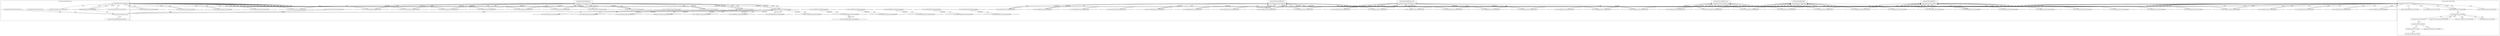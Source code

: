digraph G {
	"10.1.80.1:47375#ServerID_OuterContainerID"->"1_fwatchdog#ServerID_6dcbcc88d5-4vpdn"[ label="GET" ];
	"1_fwatchdog#ServerID_667d78fb58-2fhs5"->"10.1.80.1:36372#ServerID_OuterContainerID"[ label="RESPONSE" ];
	"10.1.80.1:36373#ServerID_OuterContainerID"->"1_fwatchdog#ServerID_667d78fb58-2fhs5"[ label="GET" ];
	"1_fwatchdog#ServerID_667d78fb58-2fhs5"->"10.1.80.1:36373#ServerID_OuterContainerID"[ label="RESPONSE" ];
	"1_fwatchdog#ServerID_6dcbcc88d5-4vpdn"->"10.1.80.1:47374#ServerID_OuterContainerID"[ label="RESPONSE" ];
	"10.1.80.1:46307#ServerID_OuterContainerID"->"1_fwatchdog#ServerID_8665dd9487-x4b6d"[ label="GET" ];
	"1_fwatchdog#ServerID_8665dd9487-x4b6d"->"10.1.80.1:46307#ServerID_OuterContainerID"[ label="RESPONSE" ];
	"10.1.80.1:47374#ServerID_OuterContainerID"->"1_fwatchdog#ServerID_6dcbcc88d5-4vpdn"[ label="GET" ];
	"10.1.80.1:36372#ServerID_OuterContainerID"->"1_fwatchdog#ServerID_667d78fb58-2fhs5"[ label="GET" ];
	"1_fwatchdog#ServerID_6dcbcc88d5-4vpdn"->"10.1.80.1:47375#ServerID_OuterContainerID"[ label="RESPONSE" ];
	"10.1.80.1:46306#ServerID_OuterContainerID"->"1_fwatchdog#ServerID_8665dd9487-x4b6d"[ label="GET" ];
	"1_fwatchdog#ServerID_8665dd9487-x4b6d"->"10.1.80.1:46306#ServerID_OuterContainerID"[ label="RESPONSE" ];
	"10.1.80.1:47867#ServerID_OuterContainerID"->"1_fwatchdog#ServerID_76c96688d7-2rgjp"[ label="GET" ];
	"1_fwatchdog#ServerID_76c96688d7-2rgjp"->"10.1.80.1:47867#ServerID_OuterContainerID"[ label="RESPONSE" ];
	"10.1.80.1:47866#ServerID_OuterContainerID"->"1_fwatchdog#ServerID_76c96688d7-2rgjp"[ label="GET" ];
	"1_fwatchdog#ServerID_76c96688d7-2rgjp"->"10.1.80.1:47866#ServerID_OuterContainerID"[ label="RESPONSE" ];
	"10.1.80.247:53734#ServerID_OuterContainerID"->"1_fwatchdog#ServerID_6dcbcc88d5-4vpdn"[ label="POST" ];
	"1_fwatchdog#ServerID_6dcbcc88d5-4vpdn"->"gateway:8080#ServerID_OuterContainerID"[ label="POST" ];
	"1_fwatchdog#ServerID_6dcbcc88d5-4vpdn"->"10.1.80.247:8080#ServerID_OuterContainerID"[ label="POST" ];
	"10.1.80.247:55308#ServerID_OuterContainerID"->"1_fwatchdog#ServerID_667d78fb58-2fhs5"[ label="POST" ];
	"1_fwatchdog#ServerID_667d78fb58-2fhs5"->"10.1.80.247:55308#ServerID_OuterContainerID"[ label="RESPONSE" ];
	"10.1.80.247:8080#ServerID_OuterContainerID"->"1_fwatchdog#ServerID_6dcbcc88d5-4vpdn"[ label="RESPONSE" ];
	"gateway:8080#ServerID_OuterContainerID"->"1_fwatchdog#ServerID_6dcbcc88d5-4vpdn"[ label="RESPONSE" ];
	"1_fwatchdog#ServerID_6dcbcc88d5-4vpdn"->"10.1.80.247:53734#ServerID_OuterContainerID"[ label="RESPONSE" ];
	"10.1.80.1:36426#ServerID_OuterContainerID"->"1_fwatchdog#ServerID_667d78fb58-2fhs5"[ label="GET" ];
	"10.1.80.1:36424#ServerID_OuterContainerID"->"1_fwatchdog#ServerID_667d78fb58-2fhs5"[ label="GET" ];
	"1_fwatchdog#ServerID_667d78fb58-2fhs5"->"10.1.80.1:36424#ServerID_OuterContainerID"[ label="RESPONSE" ];
	"1_fwatchdog#ServerID_667d78fb58-2fhs5"->"10.1.80.1:36426#ServerID_OuterContainerID"[ label="RESPONSE" ];
	"10.1.80.1:47427#ServerID_OuterContainerID"->"1_fwatchdog#ServerID_6dcbcc88d5-4vpdn"[ label="GET" ];
	"10.1.80.1:47426#ServerID_OuterContainerID"->"1_fwatchdog#ServerID_6dcbcc88d5-4vpdn"[ label="GET" ];
	"1_fwatchdog#ServerID_6dcbcc88d5-4vpdn"->"10.1.80.1:47426#ServerID_OuterContainerID"[ label="RESPONSE" ];
	"1_fwatchdog#ServerID_6dcbcc88d5-4vpdn"->"10.1.80.1:47427#ServerID_OuterContainerID"[ label="RESPONSE" ];
	"10.1.80.1:46358#ServerID_OuterContainerID"->"1_fwatchdog#ServerID_8665dd9487-x4b6d"[ label="GET" ];
	"10.1.80.1:46359#ServerID_OuterContainerID"->"1_fwatchdog#ServerID_8665dd9487-x4b6d"[ label="GET" ];
	"1_fwatchdog#ServerID_8665dd9487-x4b6d"->"10.1.80.1:46358#ServerID_OuterContainerID"[ label="RESPONSE" ];
	"1_fwatchdog#ServerID_8665dd9487-x4b6d"->"10.1.80.1:46359#ServerID_OuterContainerID"[ label="RESPONSE" ];
	"10.1.80.1:47915#ServerID_OuterContainerID"->"1_fwatchdog#ServerID_76c96688d7-2rgjp"[ label="GET" ];
	"1_fwatchdog#ServerID_76c96688d7-2rgjp"->"10.1.80.1:47915#ServerID_OuterContainerID"[ label="RESPONSE" ];
	"10.1.80.1:47914#ServerID_OuterContainerID"->"1_fwatchdog#ServerID_76c96688d7-2rgjp"[ label="GET" ];
	"1_fwatchdog#ServerID_76c96688d7-2rgjp"->"10.1.80.1:47914#ServerID_OuterContainerID"[ label="RESPONSE" ];
	"10.1.80.247:53772#ServerID_OuterContainerID"->"1_fwatchdog#ServerID_6dcbcc88d5-4vpdn"[ label="POST" ];
	"1_fwatchdog#ServerID_6dcbcc88d5-4vpdn"->"gateway:8080#ServerID_OuterContainerID"[ label="POST" ];
	"1_fwatchdog#ServerID_6dcbcc88d5-4vpdn"->"10.1.80.247:8080#ServerID_OuterContainerID"[ label="POST" ];
	"10.1.80.247:55346#ServerID_OuterContainerID"->"1_fwatchdog#ServerID_667d78fb58-2fhs5"[ label="POST" ];
	"1_fwatchdog#ServerID_667d78fb58-2fhs5"->"10.1.80.247:55346#ServerID_OuterContainerID"[ label="RESPONSE" ];
	"10.1.80.247:8080#ServerID_OuterContainerID"->"1_fwatchdog#ServerID_6dcbcc88d5-4vpdn"[ label="RESPONSE" ];
	"1_fwatchdog#ServerID_6dcbcc88d5-4vpdn"->"10.1.80.247:53772#ServerID_OuterContainerID"[ label="RESPONSE" ];
	"gateway:8080#ServerID_OuterContainerID"->"1_fwatchdog#ServerID_6dcbcc88d5-4vpdn"[ label="RESPONSE" ];
	"10.1.80.1:36466#ServerID_OuterContainerID"->"1_fwatchdog#ServerID_667d78fb58-2fhs5"[ label="GET" ];
	"1_fwatchdog#ServerID_667d78fb58-2fhs5"->"10.1.80.1:36466#ServerID_OuterContainerID"[ label="RESPONSE" ];
	"10.1.80.1:36464#ServerID_OuterContainerID"->"1_fwatchdog#ServerID_667d78fb58-2fhs5"[ label="GET" ];
	"10.1.80.1:47466#ServerID_OuterContainerID"->"1_fwatchdog#ServerID_6dcbcc88d5-4vpdn"[ label="GET" ];
	"1_fwatchdog#ServerID_667d78fb58-2fhs5"->"10.1.80.1:36464#ServerID_OuterContainerID"[ label="RESPONSE" ];
	"10.1.80.1:47467#ServerID_OuterContainerID"->"1_fwatchdog#ServerID_6dcbcc88d5-4vpdn"[ label="GET" ];
	"1_fwatchdog#ServerID_6dcbcc88d5-4vpdn"->"10.1.80.1:47466#ServerID_OuterContainerID"[ label="RESPONSE" ];
	"1_fwatchdog#ServerID_6dcbcc88d5-4vpdn"->"10.1.80.1:47467#ServerID_OuterContainerID"[ label="RESPONSE" ];
	"10.1.80.1:46398#ServerID_OuterContainerID"->"1_fwatchdog#ServerID_8665dd9487-x4b6d"[ label="GET" ];
	"10.1.80.1:46399#ServerID_OuterContainerID"->"1_fwatchdog#ServerID_8665dd9487-x4b6d"[ label="GET" ];
	"1_fwatchdog#ServerID_8665dd9487-x4b6d"->"10.1.80.1:46398#ServerID_OuterContainerID"[ label="RESPONSE" ];
	"1_fwatchdog#ServerID_8665dd9487-x4b6d"->"10.1.80.1:46399#ServerID_OuterContainerID"[ label="RESPONSE" ];
	"10.1.80.1:47954#ServerID_OuterContainerID"->"1_fwatchdog#ServerID_76c96688d7-2rgjp"[ label="GET" ];
	"10.1.80.1:47955#ServerID_OuterContainerID"->"1_fwatchdog#ServerID_76c96688d7-2rgjp"[ label="GET" ];
	"1_fwatchdog#ServerID_76c96688d7-2rgjp"->"10.1.80.1:47955#ServerID_OuterContainerID"[ label="RESPONSE" ];
	"1_fwatchdog#ServerID_76c96688d7-2rgjp"->"10.1.80.1:47954#ServerID_OuterContainerID"[ label="RESPONSE" ];
	"10.1.80.1:36492#ServerID_OuterContainerID"->"1_fwatchdog#ServerID_667d78fb58-2fhs5"[ label="GET" ];
	"1_fwatchdog#ServerID_667d78fb58-2fhs5"->"10.1.80.1:36492#ServerID_OuterContainerID"[ label="RESPONSE" ];
	"10.1.80.1:36490#ServerID_OuterContainerID"->"1_fwatchdog#ServerID_667d78fb58-2fhs5"[ label="GET" ];
	"1_fwatchdog#ServerID_667d78fb58-2fhs5"->"10.1.80.1:36490#ServerID_OuterContainerID"[ label="RESPONSE" ];
	"10.1.80.1:47493#ServerID_OuterContainerID"->"1_fwatchdog#ServerID_6dcbcc88d5-4vpdn"[ label="GET" ];
	"1_fwatchdog#ServerID_6dcbcc88d5-4vpdn"->"10.1.80.1:47493#ServerID_OuterContainerID"[ label="RESPONSE" ];
	"10.1.80.1:47492#ServerID_OuterContainerID"->"1_fwatchdog#ServerID_6dcbcc88d5-4vpdn"[ label="GET" ];
	"1_fwatchdog#ServerID_6dcbcc88d5-4vpdn"->"10.1.80.1:47492#ServerID_OuterContainerID"[ label="RESPONSE" ];
	"10.1.80.1:46424#ServerID_OuterContainerID"->"1_fwatchdog#ServerID_8665dd9487-x4b6d"[ label="GET" ];
	"1_fwatchdog#ServerID_8665dd9487-x4b6d"->"10.1.80.1:46424#ServerID_OuterContainerID"[ label="RESPONSE" ];
	"10.1.80.1:46426#ServerID_OuterContainerID"->"1_fwatchdog#ServerID_8665dd9487-x4b6d"[ label="GET" ];
	"1_fwatchdog#ServerID_8665dd9487-x4b6d"->"10.1.80.1:46426#ServerID_OuterContainerID"[ label="RESPONSE" ];
	"10.1.80.1:47980#ServerID_OuterContainerID"->"1_fwatchdog#ServerID_76c96688d7-2rgjp"[ label="GET" ];
	"1_fwatchdog#ServerID_76c96688d7-2rgjp"->"10.1.80.1:47980#ServerID_OuterContainerID"[ label="RESPONSE" ];
	"10.1.80.1:47982#ServerID_OuterContainerID"->"1_fwatchdog#ServerID_76c96688d7-2rgjp"[ label="GET" ];
	"1_fwatchdog#ServerID_76c96688d7-2rgjp"->"10.1.80.1:47982#ServerID_OuterContainerID"[ label="RESPONSE" ];
	"10.1.80.1:36348#ServerID_OuterContainerID"->"1_fwatchdog#ServerID_79226724f3b6"[ label="read" ];
	"10.1.80.1:36350#ServerID_OuterContainerID"->"1_fwatchdog#ServerID_79226724f3b6"[ label="read" ];
	"1_fwatchdog#ServerID_79226724f3b6"->"10.1.80.1:36350#ServerID_OuterContainerID"[ label="write" ];
	"1_fwatchdog#ServerID_79226724f3b6"->"10.1.80.1:36348#ServerID_OuterContainerID"[ label="write" ];
	"10.1.80.1:47350#ServerID_OuterContainerID"->"1_fwatchdog#ServerID_d4de233c55aa"[ label="read" ];
	"10.1.80.1:47352#ServerID_OuterContainerID"->"1_fwatchdog#ServerID_d4de233c55aa"[ label="read" ];
	"1_fwatchdog#ServerID_d4de233c55aa"->"10.1.80.1:47352#ServerID_OuterContainerID"[ label="write" ];
	"1_fwatchdog#ServerID_d4de233c55aa"->"10.1.80.1:47350#ServerID_OuterContainerID"[ label="write" ];
	"10.1.80.1:46284#ServerID_OuterContainerID"->"1_fwatchdog#ServerID_8df4e6f0b536"[ label="read" ];
	"10.1.80.1:46286#ServerID_OuterContainerID"->"1_fwatchdog#ServerID_8df4e6f0b536"[ label="read" ];
	"1_fwatchdog#ServerID_8df4e6f0b536"->"10.1.80.1:46286#ServerID_OuterContainerID"[ label="write" ];
	"10.1.80.1:47840#ServerID_OuterContainerID"->"1_fwatchdog#ServerID_a5edef8e0079"[ label="read" ];
	"1_fwatchdog#ServerID_8df4e6f0b536"->"10.1.80.1:46284#ServerID_OuterContainerID"[ label="write" ];
	"10.1.80.1:47842#ServerID_OuterContainerID"->"1_fwatchdog#ServerID_a5edef8e0079"[ label="read" ];
	"1_fwatchdog#ServerID_a5edef8e0079"->"10.1.80.1:47842#ServerID_OuterContainerID"[ label="write" ];
	"1_fwatchdog#ServerID_a5edef8e0079"->"10.1.80.1:47840#ServerID_OuterContainerID"[ label="write" ];
	"10.1.80.1:36373#ServerID_OuterContainerID"->"1_fwatchdog#ServerID_79226724f3b6"[ label="read" ];
	"10.1.80.1:36372#ServerID_OuterContainerID"->"1_fwatchdog#ServerID_79226724f3b6"[ label="read" ];
	"1_fwatchdog#ServerID_79226724f3b6"->"10.1.80.1:36372#ServerID_OuterContainerID"[ label="write" ];
	"1_fwatchdog#ServerID_79226724f3b6"->"10.1.80.1:36373#ServerID_OuterContainerID"[ label="write" ];
	"10.1.80.1:47375#ServerID_OuterContainerID"->"1_fwatchdog#ServerID_d4de233c55aa"[ label="read" ];
	"10.1.80.1:47374#ServerID_OuterContainerID"->"1_fwatchdog#ServerID_d4de233c55aa"[ label="read" ];
	"1_fwatchdog#ServerID_d4de233c55aa"->"10.1.80.1:47374#ServerID_OuterContainerID"[ label="write" ];
	"1_fwatchdog#ServerID_d4de233c55aa"->"10.1.80.1:47375#ServerID_OuterContainerID"[ label="write" ];
	"10.1.80.1:46306#ServerID_OuterContainerID"->"1_fwatchdog#ServerID_8df4e6f0b536"[ label="read" ];
	"10.1.80.1:46307#ServerID_OuterContainerID"->"1_fwatchdog#ServerID_8df4e6f0b536"[ label="read" ];
	"1_fwatchdog#ServerID_8df4e6f0b536"->"10.1.80.1:46307#ServerID_OuterContainerID"[ label="write" ];
	"1_fwatchdog#ServerID_8df4e6f0b536"->"10.1.80.1:46306#ServerID_OuterContainerID"[ label="write" ];
	"10.1.80.1:47867#ServerID_OuterContainerID"->"1_fwatchdog#ServerID_a5edef8e0079"[ label="read" ];
	"10.1.80.1:47866#ServerID_OuterContainerID"->"1_fwatchdog#ServerID_a5edef8e0079"[ label="read" ];
	"1_fwatchdog#ServerID_a5edef8e0079"->"10.1.80.1:47867#ServerID_OuterContainerID"[ label="write" ];
	"1_fwatchdog#ServerID_a5edef8e0079"->"10.1.80.1:47866#ServerID_OuterContainerID"[ label="write" ];
	"10.1.80.247:53734#ServerID_OuterContainerID"->"1_fwatchdog#ServerID_d4de233c55aa"[ label="read" ];
	"1_fwatchdog#ServerID_d4de233c55aa"->"pipe:[273416759]#ServerID_d4de233c55aa"[ label="write" ];
	"localhost:3000#ServerID_d4de233c55aa"->"1_fwatchdog#ServerID_d4de233c55aa"[ label="read" ];
	"1_fwatchdog#ServerID_d4de233c55aa"->"localhost:3000#ServerID_d4de233c55aa"[ label="connect" ];
	"1_fwatchdog#ServerID_d4de233c55aa"->"localhost:3000#ServerID_d4de233c55aa"[ label="write" ];
	"localhost:3000#ServerID_d4de233c55aa"->"10_node#ServerID_d4de233c55aa"[ label="read" ];
	"10_node#ServerID_d4de233c55aa"->"pipe:[273418164]#ServerID_d4de233c55aa"[ label="write" ];
	"/etc/hosts#ServerID_d4de233c55aa"->"10_node#ServerID_d4de233c55aa"[ label="read" ];
	"10.152.183.10:53#ServerID_OuterContainerID"->"10_node#ServerID_d4de233c55aa"[ label="recvfrom" ];
	"10_node#ServerID_d4de233c55aa"->"10.152.183.10:53#ServerID_OuterContainerID"[ label="sendto" ];
	"/etc/resolv.conf#ServerID_d4de233c55aa"->"10_node#ServerID_d4de233c55aa"[ label="read" ];
	"10_node#ServerID_d4de233c55aa"->"gateway:8080#ServerID_OuterContainerID"[ label="connect" ];
	"1_fwatchdog#ServerID_79226724f3b6"->"pipe:[273416607]#ServerID_79226724f3b6"[ label="write" ];
	"10.1.80.247:55308#ServerID_OuterContainerID"->"1_fwatchdog#ServerID_79226724f3b6"[ label="read" ];
	"1_fwatchdog#ServerID_79226724f3b6"->"localhost:3000#ServerID_79226724f3b6"[ label="connect" ];
	"1_fwatchdog#ServerID_79226724f3b6"->"24_fwatchdog#ServerID_79226724f3b6"[ label="clone" ];
	"localhost:3000#ServerID_79226724f3b6"->"1_fwatchdog#ServerID_79226724f3b6"[ label="read" ];
	"1_fwatchdog#ServerID_79226724f3b6"->"localhost:3000#ServerID_79226724f3b6"[ label="write" ];
	"localhost:3000#ServerID_79226724f3b6"->"10_node#ServerID_79226724f3b6"[ label="read" ];
	"10_node#ServerID_79226724f3b6"->"pipe:[273417785]#ServerID_79226724f3b6"[ label="write" ];
	"1_fwatchdog#ServerID_79226724f3b6"->"pipe:[273416608]#ServerID_79226724f3b6"[ label="write" ];
	"gateway:8080#ServerID_OuterContainerID"->"10_node#ServerID_d4de233c55aa"[ label="read" ];
	"1_fwatchdog#ServerID_79226724f3b6"->"10.1.80.247:55308#ServerID_OuterContainerID"[ label="write" ];
	"1_fwatchdog#ServerID_d4de233c55aa"->"pipe:[273416760]#ServerID_d4de233c55aa"[ label="write" ];
	"1_fwatchdog#ServerID_d4de233c55aa"->"10.1.80.247:53734#ServerID_OuterContainerID"[ label="write" ];
	"10.1.80.1:36424#ServerID_OuterContainerID"->"1_fwatchdog#ServerID_79226724f3b6"[ label="read" ];
	"1_fwatchdog#ServerID_79226724f3b6"->"10.1.80.1:36424#ServerID_OuterContainerID"[ label="write" ];
	"1_fwatchdog#ServerID_79226724f3b6"->"10.1.80.1:36426#ServerID_OuterContainerID"[ label="write" ];
	"10.1.80.1:36426#ServerID_OuterContainerID"->"1_fwatchdog#ServerID_79226724f3b6"[ label="read" ];
	"10.1.80.1:47426#ServerID_OuterContainerID"->"1_fwatchdog#ServerID_d4de233c55aa"[ label="read" ];
	"1_fwatchdog#ServerID_d4de233c55aa"->"10.1.80.1:47426#ServerID_OuterContainerID"[ label="write" ];
	"1_fwatchdog#ServerID_d4de233c55aa"->"10.1.80.1:47427#ServerID_OuterContainerID"[ label="write" ];
	"10.1.80.1:47427#ServerID_OuterContainerID"->"1_fwatchdog#ServerID_d4de233c55aa"[ label="read" ];
	"10.1.80.1:46358#ServerID_OuterContainerID"->"1_fwatchdog#ServerID_8df4e6f0b536"[ label="read" ];
	"10.1.80.1:46359#ServerID_OuterContainerID"->"1_fwatchdog#ServerID_8df4e6f0b536"[ label="read" ];
	"1_fwatchdog#ServerID_8df4e6f0b536"->"10.1.80.1:46358#ServerID_OuterContainerID"[ label="write" ];
	"1_fwatchdog#ServerID_8df4e6f0b536"->"10.1.80.1:46359#ServerID_OuterContainerID"[ label="write" ];
	"10.1.80.1:47915#ServerID_OuterContainerID"->"1_fwatchdog#ServerID_a5edef8e0079"[ label="read" ];
	"1_fwatchdog#ServerID_a5edef8e0079"->"10.1.80.1:47915#ServerID_OuterContainerID"[ label="write" ];
	"10.1.80.1:47914#ServerID_OuterContainerID"->"1_fwatchdog#ServerID_a5edef8e0079"[ label="read" ];
	"1_fwatchdog#ServerID_a5edef8e0079"->"10.1.80.1:47914#ServerID_OuterContainerID"[ label="write" ];
	"10.1.80.247:53772#ServerID_OuterContainerID"->"1_fwatchdog#ServerID_d4de233c55aa"[ label="read" ];
	"10.1.80.247:55346#ServerID_OuterContainerID"->"1_fwatchdog#ServerID_79226724f3b6"[ label="read" ];
	"/dev/null#ServerID_79226724f3b6"->"10_node#ServerID_79226724f3b6"[ label="read" ];
	"10_node#ServerID_79226724f3b6"->"pipe:[273416745]#ServerID_79226724f3b6"[ label="write" ];
	"pipe:[273416745]#ServerID_79226724f3b6"->"10_node#ServerID_79226724f3b6"[ label="read" ];
	"26_sh#ServerID_79226724f3b6"->"26_touch#ServerID_79226724f3b6"[ label="execve" ];
	"25_node#ServerID_79226724f3b6"->"25_sh#ServerID_79226724f3b6"[ label="execve" ];
	"25_sh#ServerID_79226724f3b6"->"26_sh#ServerID_79226724f3b6"[ label="fork" ];
	"10_node#ServerID_79226724f3b6"->"25_node#ServerID_79226724f3b6"[ label="fork" ];
	"25_sh#ServerID_79226724f3b6"->"/home/app/3.txt#ServerID_79226724f3b6"[ label="write" ];
	"10_node#ServerID_79226724f3b6"->"/dev/null#ServerID_79226724f3b6"[ label="write" ];
	"1_fwatchdog#ServerID_79226724f3b6"->"10.1.80.247:55346#ServerID_OuterContainerID"[ label="write" ];
	"1_fwatchdog#ServerID_d4de233c55aa"->"10.1.80.247:53772#ServerID_OuterContainerID"[ label="write" ];
	"1_fwatchdog#ServerID_79226724f3b6"->"10.1.80.1:36466#ServerID_OuterContainerID"[ label="write" ];
	"10.1.80.1:36466#ServerID_OuterContainerID"->"1_fwatchdog#ServerID_79226724f3b6"[ label="read" ];
	"10.1.80.1:36464#ServerID_OuterContainerID"->"1_fwatchdog#ServerID_79226724f3b6"[ label="read" ];
	"10.1.80.1:47466#ServerID_OuterContainerID"->"1_fwatchdog#ServerID_d4de233c55aa"[ label="read" ];
	"1_fwatchdog#ServerID_79226724f3b6"->"10.1.80.1:36464#ServerID_OuterContainerID"[ label="write" ];
	"1_fwatchdog#ServerID_d4de233c55aa"->"10.1.80.1:47466#ServerID_OuterContainerID"[ label="write" ];
	"10.1.80.1:46398#ServerID_OuterContainerID"->"1_fwatchdog#ServerID_8df4e6f0b536"[ label="read" ];
	"1_fwatchdog#ServerID_d4de233c55aa"->"10.1.80.1:47467#ServerID_OuterContainerID"[ label="write" ];
	"1_fwatchdog#ServerID_8df4e6f0b536"->"10.1.80.1:46398#ServerID_OuterContainerID"[ label="write" ];
	"10.1.80.1:47467#ServerID_OuterContainerID"->"1_fwatchdog#ServerID_d4de233c55aa"[ label="read" ];
	"10.1.80.1:46399#ServerID_OuterContainerID"->"1_fwatchdog#ServerID_8df4e6f0b536"[ label="read" ];
	"1_fwatchdog#ServerID_8df4e6f0b536"->"10.1.80.1:46399#ServerID_OuterContainerID"[ label="write" ];
	"10.1.80.1:47955#ServerID_OuterContainerID"->"1_fwatchdog#ServerID_a5edef8e0079"[ label="read" ];
	"10.1.80.1:47954#ServerID_OuterContainerID"->"1_fwatchdog#ServerID_a5edef8e0079"[ label="read" ];
	"1_fwatchdog#ServerID_a5edef8e0079"->"10.1.80.1:47955#ServerID_OuterContainerID"[ label="write" ];
	"1_fwatchdog#ServerID_a5edef8e0079"->"10.1.80.1:47954#ServerID_OuterContainerID"[ label="write" ];
	"10.1.80.1:36492#ServerID_OuterContainerID"->"1_fwatchdog#ServerID_79226724f3b6"[ label="read" ];
	"1_fwatchdog#ServerID_79226724f3b6"->"10.1.80.1:36492#ServerID_OuterContainerID"[ label="write" ];
	"10.1.80.1:36490#ServerID_OuterContainerID"->"1_fwatchdog#ServerID_79226724f3b6"[ label="read" ];
	"1_fwatchdog#ServerID_79226724f3b6"->"10.1.80.1:36490#ServerID_OuterContainerID"[ label="write" ];
	"10.1.80.1:47493#ServerID_OuterContainerID"->"1_fwatchdog#ServerID_d4de233c55aa"[ label="read" ];
	"10.1.80.1:47492#ServerID_OuterContainerID"->"1_fwatchdog#ServerID_d4de233c55aa"[ label="read" ];
	"1_fwatchdog#ServerID_d4de233c55aa"->"10.1.80.1:47493#ServerID_OuterContainerID"[ label="write" ];
	"1_fwatchdog#ServerID_d4de233c55aa"->"10.1.80.1:47492#ServerID_OuterContainerID"[ label="write" ];
	"10.1.80.1:46426#ServerID_OuterContainerID"->"1_fwatchdog#ServerID_8df4e6f0b536"[ label="read" ];
	"10.1.80.1:46424#ServerID_OuterContainerID"->"1_fwatchdog#ServerID_8df4e6f0b536"[ label="read" ];
	"1_fwatchdog#ServerID_8df4e6f0b536"->"10.1.80.1:46424#ServerID_OuterContainerID"[ label="write" ];
	"1_fwatchdog#ServerID_8df4e6f0b536"->"10.1.80.1:46426#ServerID_OuterContainerID"[ label="write" ];
	"10.1.80.1:47982#ServerID_OuterContainerID"->"1_fwatchdog#ServerID_a5edef8e0079"[ label="read" ];
	"10.1.80.1:47980#ServerID_OuterContainerID"->"1_fwatchdog#ServerID_a5edef8e0079"[ label="read" ];
	"1_fwatchdog#ServerID_a5edef8e0079"->"10.1.80.1:47980#ServerID_OuterContainerID"[ label="write" ];
	"1_fwatchdog#ServerID_a5edef8e0079"->"10.1.80.1:47982#ServerID_OuterContainerID"[ label="write" ];
	"10.1.80.1:36522#ServerID_OuterContainerID"->"1_fwatchdog#ServerID_79226724f3b6"[ label="read" ];
	"10.1.80.1:36524#ServerID_OuterContainerID"->"1_fwatchdog#ServerID_79226724f3b6"[ label="read" ];
	"1_fwatchdog#ServerID_79226724f3b6"->"10.1.80.1:36524#ServerID_OuterContainerID"[ label="write" ];
	"10.1.80.1:47524#ServerID_OuterContainerID"->"1_fwatchdog#ServerID_d4de233c55aa"[ label="read" ];
	"1_fwatchdog#ServerID_79226724f3b6"->"10.1.80.1:36522#ServerID_OuterContainerID"[ label="write" ];
	"10.1.80.1:47525#ServerID_OuterContainerID"->"1_fwatchdog#ServerID_d4de233c55aa"[ label="read" ];
	"1_fwatchdog#ServerID_d4de233c55aa"->"10.1.80.1:47524#ServerID_OuterContainerID"[ label="write" ];
	"1_fwatchdog#ServerID_d4de233c55aa"->"10.1.80.1:47525#ServerID_OuterContainerID"[ label="write" ];
	"10.1.80.1:46458#ServerID_OuterContainerID"->"1_fwatchdog#ServerID_8df4e6f0b536"[ label="read" ];
	"10.1.80.1:46459#ServerID_OuterContainerID"->"1_fwatchdog#ServerID_8df4e6f0b536"[ label="read" ];
	"1_fwatchdog#ServerID_8df4e6f0b536"->"10.1.80.1:46459#ServerID_OuterContainerID"[ label="write" ];
	"1_fwatchdog#ServerID_8df4e6f0b536"->"10.1.80.1:46458#ServerID_OuterContainerID"[ label="write" ];
	"10.1.80.1:48015#ServerID_OuterContainerID"->"1_fwatchdog#ServerID_a5edef8e0079"[ label="read" ];
	"10.1.80.1:48014#ServerID_OuterContainerID"->"1_fwatchdog#ServerID_a5edef8e0079"[ label="read" ];
	"1_fwatchdog#ServerID_a5edef8e0079"->"10.1.80.1:48015#ServerID_OuterContainerID"[ label="write" ];
	"1_fwatchdog#ServerID_a5edef8e0079"->"10.1.80.1:48014#ServerID_OuterContainerID"[ label="write" ];
	"10.1.80.1:33242#ServerID_OuterContainerID"->"10.1.80.235:8080#ServerID_OuterContainerID"[ label="GET" ];
	"10.1.80.235:8080#ServerID_OuterContainerID"->"10.1.80.1:33242#ServerID_OuterContainerID"[ label="RESPONSE" ];
	"10.1.80.1:39558#ServerID_OuterContainerID"->"10.1.80.243:9090#ServerID_OuterContainerID"[ label="GET" ];
	"10.1.80.243:9090#ServerID_OuterContainerID"->"10.1.80.1:39558#ServerID_OuterContainerID"[ label="RESPONSE" ];
	"10.1.80.1:19192#ServerID_OuterContainerID"->"10.1.80.247:8080#ServerID_OuterContainerID"[ label="POST" ];
	"10.1.80.247:8080#ServerID_OuterContainerID"->"10.0.88.125:31112#ServerID_OuterContainerID"[ label="RESPONSE" ];
	"10.1.80.247:8080#ServerID_OuterContainerID"->"10.1.80.1:19192#ServerID_OuterContainerID"[ label="RESPONSE" ];
	"10.1.80.243:49946#ServerID_OuterContainerID"->"10.1.80.247:8082#ServerID_OuterContainerID"[ label="GET" ];
	"10.1.80.247:8082#ServerID_OuterContainerID"->"10.1.80.243:49946#ServerID_OuterContainerID"[ label="RESPONSE" ];
	"10.1.80.1:52890#ServerID_OuterContainerID"->"10.1.80.247:8080#ServerID_OuterContainerID"[ label="GET" ];
	"10.1.80.247:8080#ServerID_OuterContainerID"->"10.1.80.1:52890#ServerID_OuterContainerID"[ label="RESPONSE" ];
	"10.1.80.1:52888#ServerID_OuterContainerID"->"10.1.80.247:8080#ServerID_OuterContainerID"[ label="GET" ];
	"10.1.80.247:8080#ServerID_OuterContainerID"->"10.1.80.1:52888#ServerID_OuterContainerID"[ label="RESPONSE" ];
	"10.1.80.1:63922#ServerID_OuterContainerID"->"10.1.80.247:8080#ServerID_OuterContainerID"[ label="POST" ];
	"10.1.80.247:8080#ServerID_OuterContainerID"->"10.1.80.1:63922#ServerID_OuterContainerID"[ label="RESPONSE" ];
	"10.1.80.247:8080#ServerID_OuterContainerID"->"10.0.88.125:31112#ServerID_OuterContainerID"[ label="RESPONSE" ];
	"10.1.80.1:37056#ServerID_OuterContainerID"->"10.1.80.245:9093#ServerID_OuterContainerID"[ label="GET" ];
	"10.1.80.245:9093#ServerID_OuterContainerID"->"10.1.80.1:37056#ServerID_OuterContainerID"[ label="RESPONSE" ];
	"10.1.80.1:52834#ServerID_OuterContainerID"->"10.1.80.233:8000#ServerID_OuterContainerID"[ label="GET" ];
	"10.1.80.233:8000#ServerID_OuterContainerID"->"10.1.80.1:52834#ServerID_OuterContainerID"[ label="RESPONSE" ];
	"10.1.80.1:36952#ServerID_OuterContainerID"->"10.1.80.233:8000#ServerID_OuterContainerID"[ label="GET" ];
	"10.1.80.233:8000#ServerID_OuterContainerID"->"10.1.80.1:36952#ServerID_OuterContainerID"[ label="RESPONSE" ];
	"10.1.80.1:52979#ServerID_OuterContainerID"->"10.1.80.247:8080#ServerID_OuterContainerID"[ label="GET" ];
	"10.1.80.1:52978#ServerID_OuterContainerID"->"10.1.80.247:8080#ServerID_OuterContainerID"[ label="GET" ];
	"10.1.80.247:8080#ServerID_OuterContainerID"->"10.1.80.1:52979#ServerID_OuterContainerID"[ label="RESPONSE" ];
	"10.1.80.247:8080#ServerID_OuterContainerID"->"10.1.80.1:52978#ServerID_OuterContainerID"[ label="RESPONSE" ];
	"10.1.80.1:57090#ServerID_OuterContainerID"->"10.1.80.235:8181#ServerID_OuterContainerID"[ label="GET" ];
	subgraph "clusterServerID_667d78fb58-2fhs5" {
	label="clusterServerID_667d78fb58-2fhs5";
	"1_fwatchdog#ServerID_667d78fb58-2fhs5" [ shape=box ];

}
;
	subgraph "clusterServerID_6dcbcc88d5-4vpdn" {
	label="clusterServerID_6dcbcc88d5-4vpdn";
	"1_fwatchdog#ServerID_6dcbcc88d5-4vpdn" [ shape=box ];

}
;
	subgraph "clusterServerID_76c96688d7-2rgjp" {
	label="clusterServerID_76c96688d7-2rgjp";
	"1_fwatchdog#ServerID_76c96688d7-2rgjp" [ shape=box ];

}
;
	subgraph "clusterServerID_79226724f3b6" {
	label="clusterServerID_79226724f3b6";
	"/dev/null#ServerID_79226724f3b6" [ shape=ellipse ];
	"/home/app/3.txt#ServerID_79226724f3b6" [ shape=ellipse ];
	"10_node#ServerID_79226724f3b6" [ shape=box ];
	"1_fwatchdog#ServerID_79226724f3b6" [ shape=box ];
	"24_fwatchdog#ServerID_79226724f3b6" [ shape=box ];
	"25_node#ServerID_79226724f3b6" [ shape=box ];
	"25_sh#ServerID_79226724f3b6" [ shape=box ];
	"26_sh#ServerID_79226724f3b6" [ shape=box ];
	"26_touch#ServerID_79226724f3b6" [ shape=box ];
	"localhost:3000#ServerID_79226724f3b6" [ shape=diamond ];
	"pipe:[273416607]#ServerID_79226724f3b6" [ shape=ellipse ];
	"pipe:[273416608]#ServerID_79226724f3b6" [ shape=ellipse ];
	"pipe:[273416745]#ServerID_79226724f3b6" [ shape=ellipse ];
	"pipe:[273417785]#ServerID_79226724f3b6" [ shape=ellipse ];

}
;
	subgraph "clusterServerID_8665dd9487-x4b6d" {
	label="clusterServerID_8665dd9487-x4b6d";
	"1_fwatchdog#ServerID_8665dd9487-x4b6d" [ shape=box ];

}
;
	subgraph "clusterServerID_8df4e6f0b536" {
	label="clusterServerID_8df4e6f0b536";
	"1_fwatchdog#ServerID_8df4e6f0b536" [ shape=box ];

}
;
	subgraph "clusterServerID_OuterContainerID" {
	label="clusterServerID_OuterContainerID";
	"10.0.88.125:31112#ServerID_OuterContainerID" [ shape=diamond ];
	"10.1.80.1:19192#ServerID_OuterContainerID" [ shape=diamond ];
	"10.1.80.1:33242#ServerID_OuterContainerID" [ shape=diamond ];
	"10.1.80.1:36348#ServerID_OuterContainerID" [ shape=diamond ];
	"10.1.80.1:36350#ServerID_OuterContainerID" [ shape=diamond ];
	"10.1.80.1:36372#ServerID_OuterContainerID" [ shape=diamond ];
	"10.1.80.1:36373#ServerID_OuterContainerID" [ shape=diamond ];
	"10.1.80.1:36424#ServerID_OuterContainerID" [ shape=diamond ];
	"10.1.80.1:36426#ServerID_OuterContainerID" [ shape=diamond ];
	"10.1.80.1:36464#ServerID_OuterContainerID" [ shape=diamond ];
	"10.1.80.1:36466#ServerID_OuterContainerID" [ shape=diamond ];
	"10.1.80.1:36490#ServerID_OuterContainerID" [ shape=diamond ];
	"10.1.80.1:36492#ServerID_OuterContainerID" [ shape=diamond ];
	"10.1.80.1:36522#ServerID_OuterContainerID" [ shape=diamond ];
	"10.1.80.1:36524#ServerID_OuterContainerID" [ shape=diamond ];
	"10.1.80.1:36952#ServerID_OuterContainerID" [ shape=diamond ];
	"10.1.80.1:37056#ServerID_OuterContainerID" [ shape=diamond ];
	"10.1.80.1:39558#ServerID_OuterContainerID" [ shape=diamond ];
	"10.1.80.1:46284#ServerID_OuterContainerID" [ shape=diamond ];
	"10.1.80.1:46286#ServerID_OuterContainerID" [ shape=diamond ];
	"10.1.80.1:46306#ServerID_OuterContainerID" [ shape=diamond ];
	"10.1.80.1:46307#ServerID_OuterContainerID" [ shape=diamond ];
	"10.1.80.1:46358#ServerID_OuterContainerID" [ shape=diamond ];
	"10.1.80.1:46359#ServerID_OuterContainerID" [ shape=diamond ];
	"10.1.80.1:46398#ServerID_OuterContainerID" [ shape=diamond ];
	"10.1.80.1:46399#ServerID_OuterContainerID" [ shape=diamond ];
	"10.1.80.1:46424#ServerID_OuterContainerID" [ shape=diamond ];
	"10.1.80.1:46426#ServerID_OuterContainerID" [ shape=diamond ];
	"10.1.80.1:46458#ServerID_OuterContainerID" [ shape=diamond ];
	"10.1.80.1:46459#ServerID_OuterContainerID" [ shape=diamond ];
	"10.1.80.1:47350#ServerID_OuterContainerID" [ shape=diamond ];
	"10.1.80.1:47352#ServerID_OuterContainerID" [ shape=diamond ];
	"10.1.80.1:47374#ServerID_OuterContainerID" [ shape=diamond ];
	"10.1.80.1:47375#ServerID_OuterContainerID" [ shape=diamond ];
	"10.1.80.1:47426#ServerID_OuterContainerID" [ shape=diamond ];
	"10.1.80.1:47427#ServerID_OuterContainerID" [ shape=diamond ];
	"10.1.80.1:47466#ServerID_OuterContainerID" [ shape=diamond ];
	"10.1.80.1:47467#ServerID_OuterContainerID" [ shape=diamond ];
	"10.1.80.1:47492#ServerID_OuterContainerID" [ shape=diamond ];
	"10.1.80.1:47493#ServerID_OuterContainerID" [ shape=diamond ];
	"10.1.80.1:47524#ServerID_OuterContainerID" [ shape=diamond ];
	"10.1.80.1:47525#ServerID_OuterContainerID" [ shape=diamond ];
	"10.1.80.1:47840#ServerID_OuterContainerID" [ shape=diamond ];
	"10.1.80.1:47842#ServerID_OuterContainerID" [ shape=diamond ];
	"10.1.80.1:47866#ServerID_OuterContainerID" [ shape=diamond ];
	"10.1.80.1:47867#ServerID_OuterContainerID" [ shape=diamond ];
	"10.1.80.1:47914#ServerID_OuterContainerID" [ shape=diamond ];
	"10.1.80.1:47915#ServerID_OuterContainerID" [ shape=diamond ];
	"10.1.80.1:47954#ServerID_OuterContainerID" [ shape=diamond ];
	"10.1.80.1:47955#ServerID_OuterContainerID" [ shape=diamond ];
	"10.1.80.1:47980#ServerID_OuterContainerID" [ shape=diamond ];
	"10.1.80.1:47982#ServerID_OuterContainerID" [ shape=diamond ];
	"10.1.80.1:48014#ServerID_OuterContainerID" [ shape=diamond ];
	"10.1.80.1:48015#ServerID_OuterContainerID" [ shape=diamond ];
	"10.1.80.1:52834#ServerID_OuterContainerID" [ shape=diamond ];
	"10.1.80.1:52888#ServerID_OuterContainerID" [ shape=diamond ];
	"10.1.80.1:52890#ServerID_OuterContainerID" [ shape=diamond ];
	"10.1.80.1:52978#ServerID_OuterContainerID" [ shape=diamond ];
	"10.1.80.1:52979#ServerID_OuterContainerID" [ shape=diamond ];
	"10.1.80.1:57090#ServerID_OuterContainerID" [ shape=diamond ];
	"10.1.80.1:63922#ServerID_OuterContainerID" [ shape=diamond ];
	"10.1.80.233:8000#ServerID_OuterContainerID" [ shape=diamond ];
	"10.1.80.235:8080#ServerID_OuterContainerID" [ shape=diamond ];
	"10.1.80.235:8181#ServerID_OuterContainerID" [ shape=diamond ];
	"10.1.80.243:49946#ServerID_OuterContainerID" [ shape=diamond ];
	"10.1.80.243:9090#ServerID_OuterContainerID" [ shape=diamond ];
	"10.1.80.245:9093#ServerID_OuterContainerID" [ shape=diamond ];
	"10.1.80.247:53734#ServerID_OuterContainerID" [ shape=diamond ];
	"10.1.80.247:53772#ServerID_OuterContainerID" [ shape=diamond ];
	"10.1.80.247:55308#ServerID_OuterContainerID" [ shape=diamond ];
	"10.1.80.247:55346#ServerID_OuterContainerID" [ shape=diamond ];
	"10.1.80.247:8080#ServerID_OuterContainerID" [ shape=diamond ];
	"10.1.80.247:8082#ServerID_OuterContainerID" [ shape=diamond ];
	"10.152.183.10:53#ServerID_OuterContainerID" [ shape=diamond ];
	"gateway:8080#ServerID_OuterContainerID" [ shape=diamond ];

}
;
	subgraph "clusterServerID_a5edef8e0079" {
	label="clusterServerID_a5edef8e0079";
	"1_fwatchdog#ServerID_a5edef8e0079" [ shape=box ];

}
;
	subgraph "clusterServerID_d4de233c55aa" {
	label="clusterServerID_d4de233c55aa";
	"/etc/hosts#ServerID_d4de233c55aa" [ shape=ellipse ];
	"/etc/resolv.conf#ServerID_d4de233c55aa" [ shape=ellipse ];
	"10_node#ServerID_d4de233c55aa" [ shape=box ];
	"1_fwatchdog#ServerID_d4de233c55aa" [ shape=box ];
	"localhost:3000#ServerID_d4de233c55aa" [ shape=diamond ];
	"pipe:[273416759]#ServerID_d4de233c55aa" [ shape=ellipse ];
	"pipe:[273416760]#ServerID_d4de233c55aa" [ shape=ellipse ];
	"pipe:[273418164]#ServerID_d4de233c55aa" [ shape=ellipse ];

}
;

}
